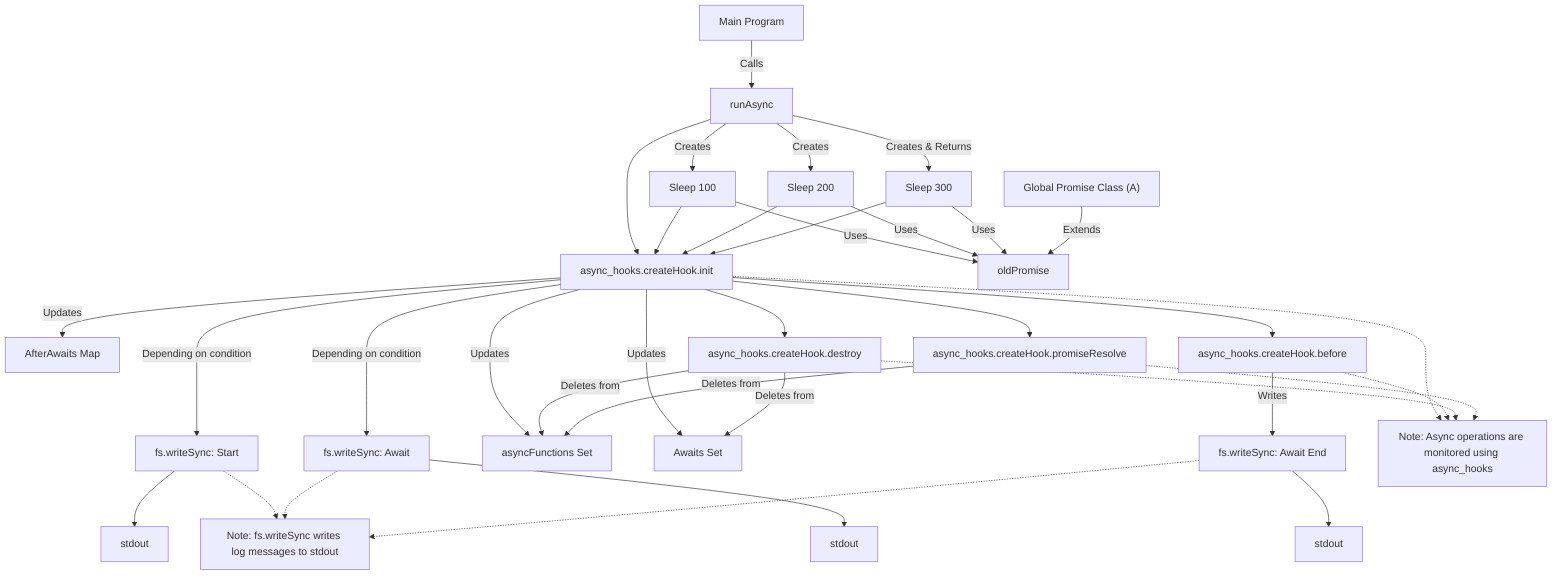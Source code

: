 graph TD
    main["Main Program"] -->|Calls| runAsync;

    runAsync -->|Creates| sleep1[Sleep 100];
    runAsync -->|Creates| sleep2[Sleep 200];
    runAsync -->|Creates & Returns| sleep3[Sleep 300];

    runAsync --> initHook[async_hooks.createHook.init]
    sleep1 --> initHook
    sleep2 --> initHook
    sleep3 --> initHook

    initHook -->|Depending on condition| fsWrite1[fs.writeSync: Start]
    initHook -->|Depending on condition| fsWrite2[fs.writeSync: Await]

    fsWrite1 --> stdout1[stdout]
    fsWrite2 --> stdout2[stdout]

    initHook -->|Updates| asyncFunctions[asyncFunctions Set]
    initHook -->|Updates| awaits[Awaits Set]
    initHook -->|Updates| afterAwaits[AfterAwaits Map]

    initHook --> beforeHook[async_hooks.createHook.before]
    beforeHook -->|Writes| fsWrite3[fs.writeSync: Await End]
    fsWrite3 --> stdout3[stdout]

    initHook --> destroyHook[async_hooks.createHook.destroy]
    destroyHook -->|Deletes from| asyncFunctions
    destroyHook -->|Deletes from| awaits

    initHook --> promiseResolveHook[async_hooks.createHook.promiseResolve]
    promiseResolveHook -->|Deletes from| asyncFunctions

    sleep1 -->|Uses| oldPromise[oldPromise]
    sleep2 -->|Uses| oldPromise
    sleep3 -->|Uses| oldPromise

    AClass["Global Promise Class (A)"] -->|Extends| oldPromise

    note1[Note: fs.writeSync writes log messages to stdout]
    note2[Note: Async operations are monitored using async_hooks]

    fsWrite1 -.-> note1
    fsWrite2 -.-> note1
    fsWrite3 -.-> note1

    initHook -.-> note2
    beforeHook -.-> note2
    destroyHook -.-> note2
    promiseResolveHook -.-> note2